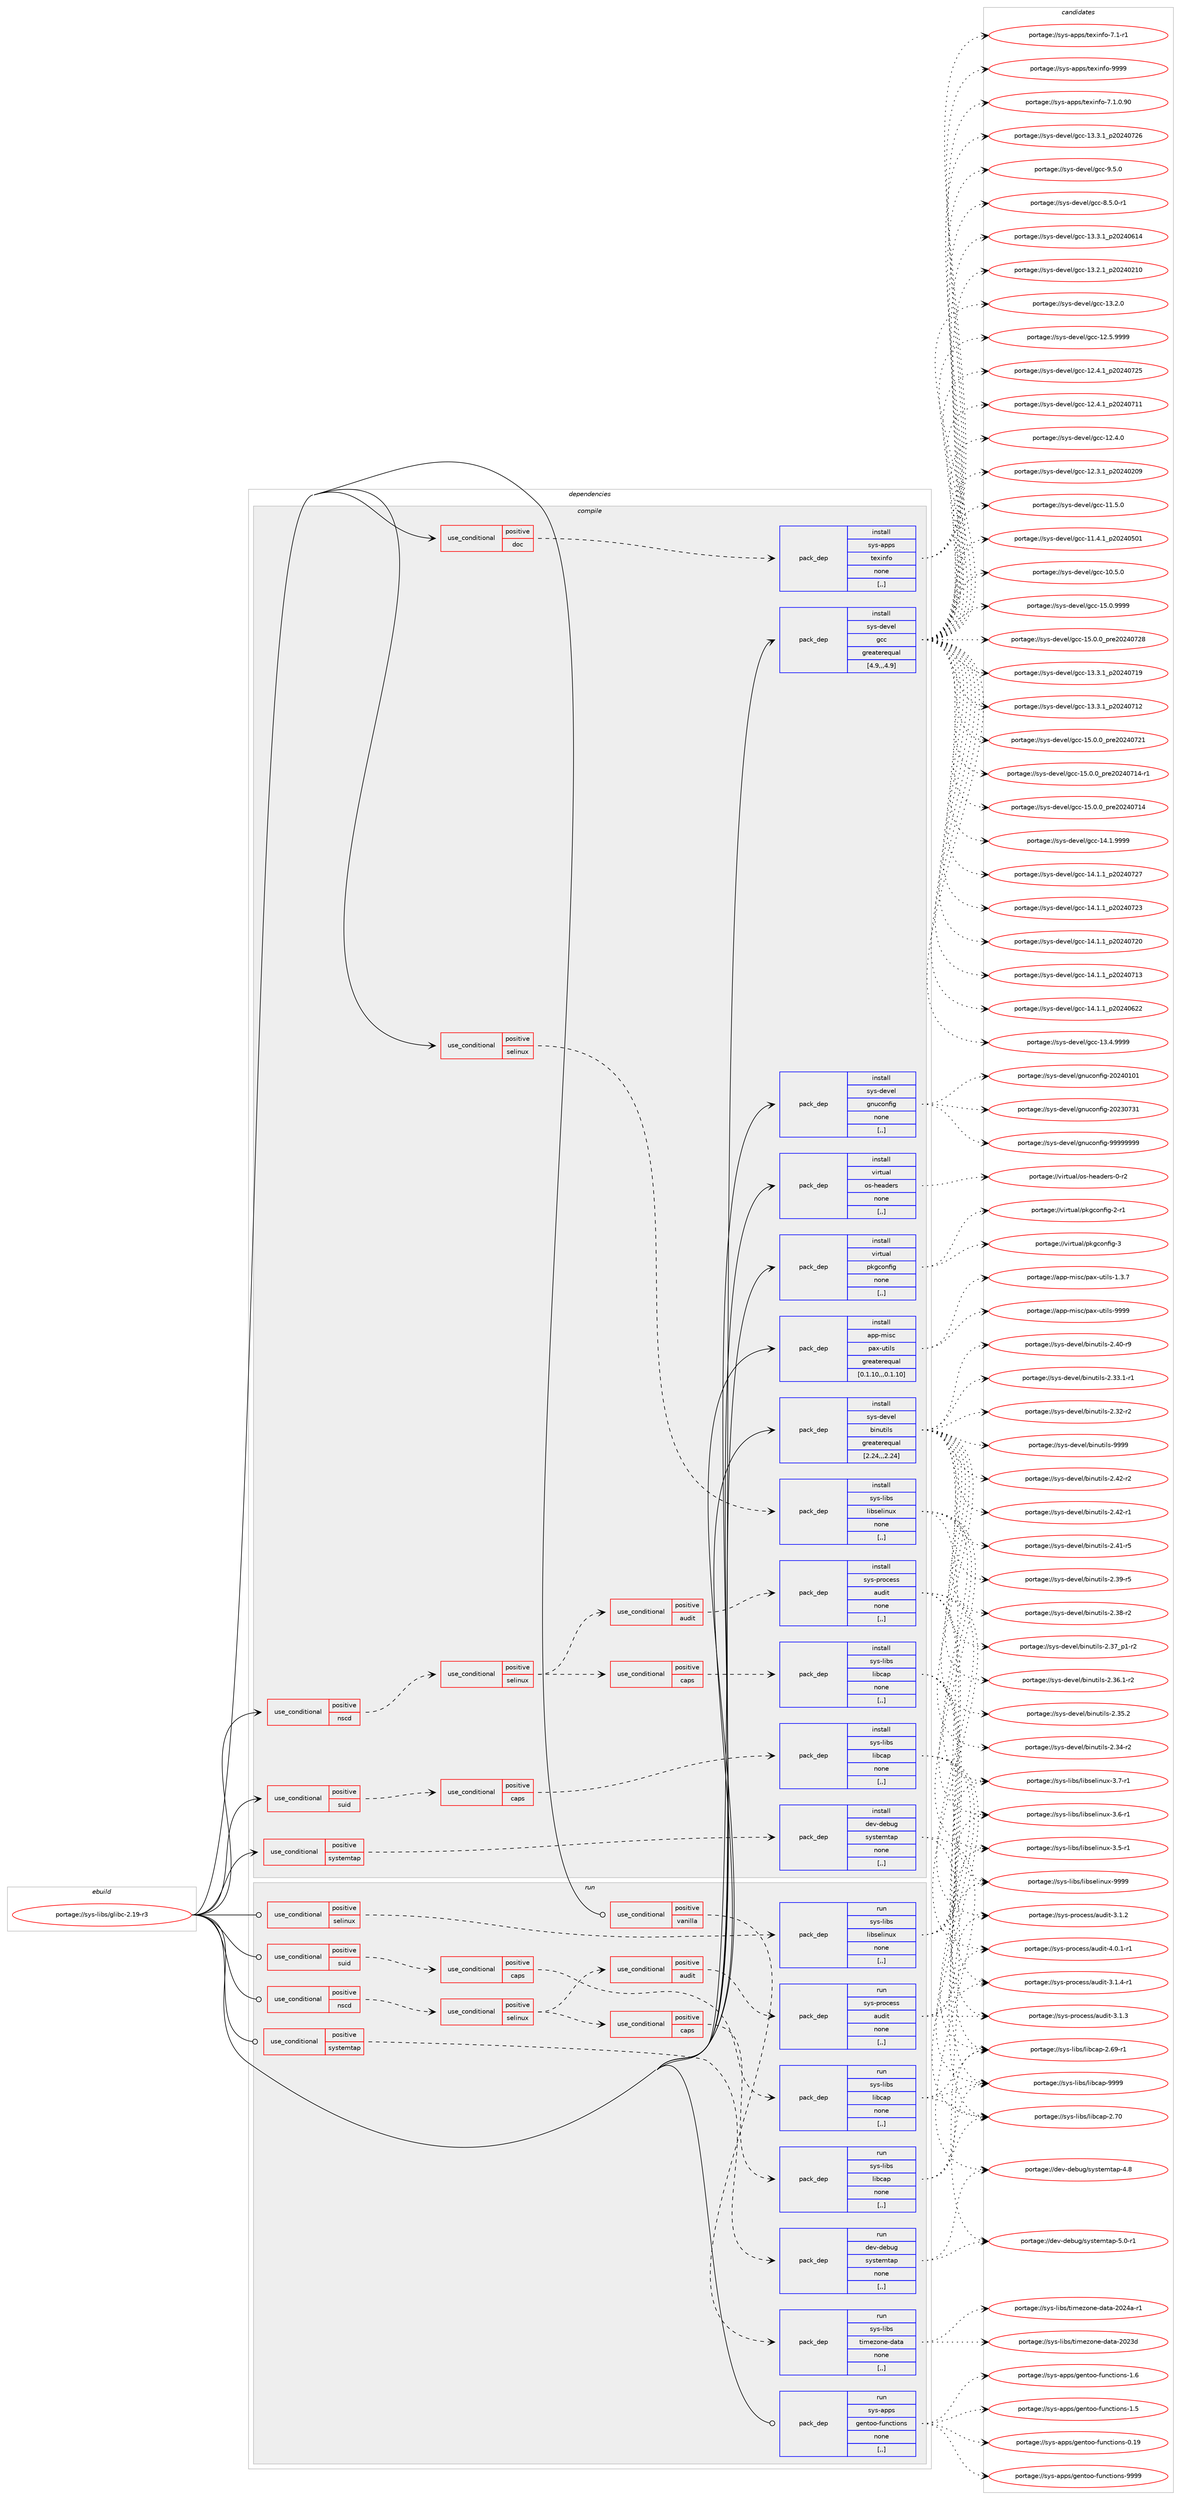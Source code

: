 digraph prolog {

# *************
# Graph options
# *************

newrank=true;
concentrate=true;
compound=true;
graph [rankdir=LR,fontname=Helvetica,fontsize=10,ranksep=1.5];#, ranksep=2.5, nodesep=0.2];
edge  [arrowhead=vee];
node  [fontname=Helvetica,fontsize=10];

# **********
# The ebuild
# **********

subgraph cluster_leftcol {
color=gray;
label=<<i>ebuild</i>>;
id [label="portage://sys-libs/glibc-2.19-r3", color=red, width=4, href="../sys-libs/glibc-2.19-r3.svg"];
}

# ****************
# The dependencies
# ****************

subgraph cluster_midcol {
color=gray;
label=<<i>dependencies</i>>;
subgraph cluster_compile {
fillcolor="#eeeeee";
style=filled;
label=<<i>compile</i>>;
subgraph cond117216 {
dependency440048 [label=<<TABLE BORDER="0" CELLBORDER="1" CELLSPACING="0" CELLPADDING="4"><TR><TD ROWSPAN="3" CELLPADDING="10">use_conditional</TD></TR><TR><TD>positive</TD></TR><TR><TD>doc</TD></TR></TABLE>>, shape=none, color=red];
subgraph pack319834 {
dependency440049 [label=<<TABLE BORDER="0" CELLBORDER="1" CELLSPACING="0" CELLPADDING="4" WIDTH="220"><TR><TD ROWSPAN="6" CELLPADDING="30">pack_dep</TD></TR><TR><TD WIDTH="110">install</TD></TR><TR><TD>sys-apps</TD></TR><TR><TD>texinfo</TD></TR><TR><TD>none</TD></TR><TR><TD>[,,]</TD></TR></TABLE>>, shape=none, color=blue];
}
dependency440048:e -> dependency440049:w [weight=20,style="dashed",arrowhead="vee"];
}
id:e -> dependency440048:w [weight=20,style="solid",arrowhead="vee"];
subgraph cond117217 {
dependency440050 [label=<<TABLE BORDER="0" CELLBORDER="1" CELLSPACING="0" CELLPADDING="4"><TR><TD ROWSPAN="3" CELLPADDING="10">use_conditional</TD></TR><TR><TD>positive</TD></TR><TR><TD>nscd</TD></TR></TABLE>>, shape=none, color=red];
subgraph cond117218 {
dependency440051 [label=<<TABLE BORDER="0" CELLBORDER="1" CELLSPACING="0" CELLPADDING="4"><TR><TD ROWSPAN="3" CELLPADDING="10">use_conditional</TD></TR><TR><TD>positive</TD></TR><TR><TD>selinux</TD></TR></TABLE>>, shape=none, color=red];
subgraph cond117219 {
dependency440052 [label=<<TABLE BORDER="0" CELLBORDER="1" CELLSPACING="0" CELLPADDING="4"><TR><TD ROWSPAN="3" CELLPADDING="10">use_conditional</TD></TR><TR><TD>positive</TD></TR><TR><TD>audit</TD></TR></TABLE>>, shape=none, color=red];
subgraph pack319835 {
dependency440053 [label=<<TABLE BORDER="0" CELLBORDER="1" CELLSPACING="0" CELLPADDING="4" WIDTH="220"><TR><TD ROWSPAN="6" CELLPADDING="30">pack_dep</TD></TR><TR><TD WIDTH="110">install</TD></TR><TR><TD>sys-process</TD></TR><TR><TD>audit</TD></TR><TR><TD>none</TD></TR><TR><TD>[,,]</TD></TR></TABLE>>, shape=none, color=blue];
}
dependency440052:e -> dependency440053:w [weight=20,style="dashed",arrowhead="vee"];
}
dependency440051:e -> dependency440052:w [weight=20,style="dashed",arrowhead="vee"];
subgraph cond117220 {
dependency440054 [label=<<TABLE BORDER="0" CELLBORDER="1" CELLSPACING="0" CELLPADDING="4"><TR><TD ROWSPAN="3" CELLPADDING="10">use_conditional</TD></TR><TR><TD>positive</TD></TR><TR><TD>caps</TD></TR></TABLE>>, shape=none, color=red];
subgraph pack319836 {
dependency440055 [label=<<TABLE BORDER="0" CELLBORDER="1" CELLSPACING="0" CELLPADDING="4" WIDTH="220"><TR><TD ROWSPAN="6" CELLPADDING="30">pack_dep</TD></TR><TR><TD WIDTH="110">install</TD></TR><TR><TD>sys-libs</TD></TR><TR><TD>libcap</TD></TR><TR><TD>none</TD></TR><TR><TD>[,,]</TD></TR></TABLE>>, shape=none, color=blue];
}
dependency440054:e -> dependency440055:w [weight=20,style="dashed",arrowhead="vee"];
}
dependency440051:e -> dependency440054:w [weight=20,style="dashed",arrowhead="vee"];
}
dependency440050:e -> dependency440051:w [weight=20,style="dashed",arrowhead="vee"];
}
id:e -> dependency440050:w [weight=20,style="solid",arrowhead="vee"];
subgraph cond117221 {
dependency440056 [label=<<TABLE BORDER="0" CELLBORDER="1" CELLSPACING="0" CELLPADDING="4"><TR><TD ROWSPAN="3" CELLPADDING="10">use_conditional</TD></TR><TR><TD>positive</TD></TR><TR><TD>selinux</TD></TR></TABLE>>, shape=none, color=red];
subgraph pack319837 {
dependency440057 [label=<<TABLE BORDER="0" CELLBORDER="1" CELLSPACING="0" CELLPADDING="4" WIDTH="220"><TR><TD ROWSPAN="6" CELLPADDING="30">pack_dep</TD></TR><TR><TD WIDTH="110">install</TD></TR><TR><TD>sys-libs</TD></TR><TR><TD>libselinux</TD></TR><TR><TD>none</TD></TR><TR><TD>[,,]</TD></TR></TABLE>>, shape=none, color=blue];
}
dependency440056:e -> dependency440057:w [weight=20,style="dashed",arrowhead="vee"];
}
id:e -> dependency440056:w [weight=20,style="solid",arrowhead="vee"];
subgraph cond117222 {
dependency440058 [label=<<TABLE BORDER="0" CELLBORDER="1" CELLSPACING="0" CELLPADDING="4"><TR><TD ROWSPAN="3" CELLPADDING="10">use_conditional</TD></TR><TR><TD>positive</TD></TR><TR><TD>suid</TD></TR></TABLE>>, shape=none, color=red];
subgraph cond117223 {
dependency440059 [label=<<TABLE BORDER="0" CELLBORDER="1" CELLSPACING="0" CELLPADDING="4"><TR><TD ROWSPAN="3" CELLPADDING="10">use_conditional</TD></TR><TR><TD>positive</TD></TR><TR><TD>caps</TD></TR></TABLE>>, shape=none, color=red];
subgraph pack319838 {
dependency440060 [label=<<TABLE BORDER="0" CELLBORDER="1" CELLSPACING="0" CELLPADDING="4" WIDTH="220"><TR><TD ROWSPAN="6" CELLPADDING="30">pack_dep</TD></TR><TR><TD WIDTH="110">install</TD></TR><TR><TD>sys-libs</TD></TR><TR><TD>libcap</TD></TR><TR><TD>none</TD></TR><TR><TD>[,,]</TD></TR></TABLE>>, shape=none, color=blue];
}
dependency440059:e -> dependency440060:w [weight=20,style="dashed",arrowhead="vee"];
}
dependency440058:e -> dependency440059:w [weight=20,style="dashed",arrowhead="vee"];
}
id:e -> dependency440058:w [weight=20,style="solid",arrowhead="vee"];
subgraph cond117224 {
dependency440061 [label=<<TABLE BORDER="0" CELLBORDER="1" CELLSPACING="0" CELLPADDING="4"><TR><TD ROWSPAN="3" CELLPADDING="10">use_conditional</TD></TR><TR><TD>positive</TD></TR><TR><TD>systemtap</TD></TR></TABLE>>, shape=none, color=red];
subgraph pack319839 {
dependency440062 [label=<<TABLE BORDER="0" CELLBORDER="1" CELLSPACING="0" CELLPADDING="4" WIDTH="220"><TR><TD ROWSPAN="6" CELLPADDING="30">pack_dep</TD></TR><TR><TD WIDTH="110">install</TD></TR><TR><TD>dev-debug</TD></TR><TR><TD>systemtap</TD></TR><TR><TD>none</TD></TR><TR><TD>[,,]</TD></TR></TABLE>>, shape=none, color=blue];
}
dependency440061:e -> dependency440062:w [weight=20,style="dashed",arrowhead="vee"];
}
id:e -> dependency440061:w [weight=20,style="solid",arrowhead="vee"];
subgraph pack319840 {
dependency440063 [label=<<TABLE BORDER="0" CELLBORDER="1" CELLSPACING="0" CELLPADDING="4" WIDTH="220"><TR><TD ROWSPAN="6" CELLPADDING="30">pack_dep</TD></TR><TR><TD WIDTH="110">install</TD></TR><TR><TD>app-misc</TD></TR><TR><TD>pax-utils</TD></TR><TR><TD>greaterequal</TD></TR><TR><TD>[0.1.10,,,0.1.10]</TD></TR></TABLE>>, shape=none, color=blue];
}
id:e -> dependency440063:w [weight=20,style="solid",arrowhead="vee"];
subgraph pack319841 {
dependency440064 [label=<<TABLE BORDER="0" CELLBORDER="1" CELLSPACING="0" CELLPADDING="4" WIDTH="220"><TR><TD ROWSPAN="6" CELLPADDING="30">pack_dep</TD></TR><TR><TD WIDTH="110">install</TD></TR><TR><TD>sys-devel</TD></TR><TR><TD>binutils</TD></TR><TR><TD>greaterequal</TD></TR><TR><TD>[2.24,,,2.24]</TD></TR></TABLE>>, shape=none, color=blue];
}
id:e -> dependency440064:w [weight=20,style="solid",arrowhead="vee"];
subgraph pack319842 {
dependency440065 [label=<<TABLE BORDER="0" CELLBORDER="1" CELLSPACING="0" CELLPADDING="4" WIDTH="220"><TR><TD ROWSPAN="6" CELLPADDING="30">pack_dep</TD></TR><TR><TD WIDTH="110">install</TD></TR><TR><TD>sys-devel</TD></TR><TR><TD>gcc</TD></TR><TR><TD>greaterequal</TD></TR><TR><TD>[4.9,,,4.9]</TD></TR></TABLE>>, shape=none, color=blue];
}
id:e -> dependency440065:w [weight=20,style="solid",arrowhead="vee"];
subgraph pack319843 {
dependency440066 [label=<<TABLE BORDER="0" CELLBORDER="1" CELLSPACING="0" CELLPADDING="4" WIDTH="220"><TR><TD ROWSPAN="6" CELLPADDING="30">pack_dep</TD></TR><TR><TD WIDTH="110">install</TD></TR><TR><TD>sys-devel</TD></TR><TR><TD>gnuconfig</TD></TR><TR><TD>none</TD></TR><TR><TD>[,,]</TD></TR></TABLE>>, shape=none, color=blue];
}
id:e -> dependency440066:w [weight=20,style="solid",arrowhead="vee"];
subgraph pack319844 {
dependency440067 [label=<<TABLE BORDER="0" CELLBORDER="1" CELLSPACING="0" CELLPADDING="4" WIDTH="220"><TR><TD ROWSPAN="6" CELLPADDING="30">pack_dep</TD></TR><TR><TD WIDTH="110">install</TD></TR><TR><TD>virtual</TD></TR><TR><TD>os-headers</TD></TR><TR><TD>none</TD></TR><TR><TD>[,,]</TD></TR></TABLE>>, shape=none, color=blue];
}
id:e -> dependency440067:w [weight=20,style="solid",arrowhead="vee"];
subgraph pack319845 {
dependency440068 [label=<<TABLE BORDER="0" CELLBORDER="1" CELLSPACING="0" CELLPADDING="4" WIDTH="220"><TR><TD ROWSPAN="6" CELLPADDING="30">pack_dep</TD></TR><TR><TD WIDTH="110">install</TD></TR><TR><TD>virtual</TD></TR><TR><TD>pkgconfig</TD></TR><TR><TD>none</TD></TR><TR><TD>[,,]</TD></TR></TABLE>>, shape=none, color=blue];
}
id:e -> dependency440068:w [weight=20,style="solid",arrowhead="vee"];
}
subgraph cluster_compileandrun {
fillcolor="#eeeeee";
style=filled;
label=<<i>compile and run</i>>;
}
subgraph cluster_run {
fillcolor="#eeeeee";
style=filled;
label=<<i>run</i>>;
subgraph cond117225 {
dependency440069 [label=<<TABLE BORDER="0" CELLBORDER="1" CELLSPACING="0" CELLPADDING="4"><TR><TD ROWSPAN="3" CELLPADDING="10">use_conditional</TD></TR><TR><TD>positive</TD></TR><TR><TD>nscd</TD></TR></TABLE>>, shape=none, color=red];
subgraph cond117226 {
dependency440070 [label=<<TABLE BORDER="0" CELLBORDER="1" CELLSPACING="0" CELLPADDING="4"><TR><TD ROWSPAN="3" CELLPADDING="10">use_conditional</TD></TR><TR><TD>positive</TD></TR><TR><TD>selinux</TD></TR></TABLE>>, shape=none, color=red];
subgraph cond117227 {
dependency440071 [label=<<TABLE BORDER="0" CELLBORDER="1" CELLSPACING="0" CELLPADDING="4"><TR><TD ROWSPAN="3" CELLPADDING="10">use_conditional</TD></TR><TR><TD>positive</TD></TR><TR><TD>audit</TD></TR></TABLE>>, shape=none, color=red];
subgraph pack319846 {
dependency440072 [label=<<TABLE BORDER="0" CELLBORDER="1" CELLSPACING="0" CELLPADDING="4" WIDTH="220"><TR><TD ROWSPAN="6" CELLPADDING="30">pack_dep</TD></TR><TR><TD WIDTH="110">run</TD></TR><TR><TD>sys-process</TD></TR><TR><TD>audit</TD></TR><TR><TD>none</TD></TR><TR><TD>[,,]</TD></TR></TABLE>>, shape=none, color=blue];
}
dependency440071:e -> dependency440072:w [weight=20,style="dashed",arrowhead="vee"];
}
dependency440070:e -> dependency440071:w [weight=20,style="dashed",arrowhead="vee"];
subgraph cond117228 {
dependency440073 [label=<<TABLE BORDER="0" CELLBORDER="1" CELLSPACING="0" CELLPADDING="4"><TR><TD ROWSPAN="3" CELLPADDING="10">use_conditional</TD></TR><TR><TD>positive</TD></TR><TR><TD>caps</TD></TR></TABLE>>, shape=none, color=red];
subgraph pack319847 {
dependency440074 [label=<<TABLE BORDER="0" CELLBORDER="1" CELLSPACING="0" CELLPADDING="4" WIDTH="220"><TR><TD ROWSPAN="6" CELLPADDING="30">pack_dep</TD></TR><TR><TD WIDTH="110">run</TD></TR><TR><TD>sys-libs</TD></TR><TR><TD>libcap</TD></TR><TR><TD>none</TD></TR><TR><TD>[,,]</TD></TR></TABLE>>, shape=none, color=blue];
}
dependency440073:e -> dependency440074:w [weight=20,style="dashed",arrowhead="vee"];
}
dependency440070:e -> dependency440073:w [weight=20,style="dashed",arrowhead="vee"];
}
dependency440069:e -> dependency440070:w [weight=20,style="dashed",arrowhead="vee"];
}
id:e -> dependency440069:w [weight=20,style="solid",arrowhead="odot"];
subgraph cond117229 {
dependency440075 [label=<<TABLE BORDER="0" CELLBORDER="1" CELLSPACING="0" CELLPADDING="4"><TR><TD ROWSPAN="3" CELLPADDING="10">use_conditional</TD></TR><TR><TD>positive</TD></TR><TR><TD>selinux</TD></TR></TABLE>>, shape=none, color=red];
subgraph pack319848 {
dependency440076 [label=<<TABLE BORDER="0" CELLBORDER="1" CELLSPACING="0" CELLPADDING="4" WIDTH="220"><TR><TD ROWSPAN="6" CELLPADDING="30">pack_dep</TD></TR><TR><TD WIDTH="110">run</TD></TR><TR><TD>sys-libs</TD></TR><TR><TD>libselinux</TD></TR><TR><TD>none</TD></TR><TR><TD>[,,]</TD></TR></TABLE>>, shape=none, color=blue];
}
dependency440075:e -> dependency440076:w [weight=20,style="dashed",arrowhead="vee"];
}
id:e -> dependency440075:w [weight=20,style="solid",arrowhead="odot"];
subgraph cond117230 {
dependency440077 [label=<<TABLE BORDER="0" CELLBORDER="1" CELLSPACING="0" CELLPADDING="4"><TR><TD ROWSPAN="3" CELLPADDING="10">use_conditional</TD></TR><TR><TD>positive</TD></TR><TR><TD>suid</TD></TR></TABLE>>, shape=none, color=red];
subgraph cond117231 {
dependency440078 [label=<<TABLE BORDER="0" CELLBORDER="1" CELLSPACING="0" CELLPADDING="4"><TR><TD ROWSPAN="3" CELLPADDING="10">use_conditional</TD></TR><TR><TD>positive</TD></TR><TR><TD>caps</TD></TR></TABLE>>, shape=none, color=red];
subgraph pack319849 {
dependency440079 [label=<<TABLE BORDER="0" CELLBORDER="1" CELLSPACING="0" CELLPADDING="4" WIDTH="220"><TR><TD ROWSPAN="6" CELLPADDING="30">pack_dep</TD></TR><TR><TD WIDTH="110">run</TD></TR><TR><TD>sys-libs</TD></TR><TR><TD>libcap</TD></TR><TR><TD>none</TD></TR><TR><TD>[,,]</TD></TR></TABLE>>, shape=none, color=blue];
}
dependency440078:e -> dependency440079:w [weight=20,style="dashed",arrowhead="vee"];
}
dependency440077:e -> dependency440078:w [weight=20,style="dashed",arrowhead="vee"];
}
id:e -> dependency440077:w [weight=20,style="solid",arrowhead="odot"];
subgraph cond117232 {
dependency440080 [label=<<TABLE BORDER="0" CELLBORDER="1" CELLSPACING="0" CELLPADDING="4"><TR><TD ROWSPAN="3" CELLPADDING="10">use_conditional</TD></TR><TR><TD>positive</TD></TR><TR><TD>systemtap</TD></TR></TABLE>>, shape=none, color=red];
subgraph pack319850 {
dependency440081 [label=<<TABLE BORDER="0" CELLBORDER="1" CELLSPACING="0" CELLPADDING="4" WIDTH="220"><TR><TD ROWSPAN="6" CELLPADDING="30">pack_dep</TD></TR><TR><TD WIDTH="110">run</TD></TR><TR><TD>dev-debug</TD></TR><TR><TD>systemtap</TD></TR><TR><TD>none</TD></TR><TR><TD>[,,]</TD></TR></TABLE>>, shape=none, color=blue];
}
dependency440080:e -> dependency440081:w [weight=20,style="dashed",arrowhead="vee"];
}
id:e -> dependency440080:w [weight=20,style="solid",arrowhead="odot"];
subgraph cond117233 {
dependency440082 [label=<<TABLE BORDER="0" CELLBORDER="1" CELLSPACING="0" CELLPADDING="4"><TR><TD ROWSPAN="3" CELLPADDING="10">use_conditional</TD></TR><TR><TD>positive</TD></TR><TR><TD>vanilla</TD></TR></TABLE>>, shape=none, color=red];
subgraph pack319851 {
dependency440083 [label=<<TABLE BORDER="0" CELLBORDER="1" CELLSPACING="0" CELLPADDING="4" WIDTH="220"><TR><TD ROWSPAN="6" CELLPADDING="30">pack_dep</TD></TR><TR><TD WIDTH="110">run</TD></TR><TR><TD>sys-libs</TD></TR><TR><TD>timezone-data</TD></TR><TR><TD>none</TD></TR><TR><TD>[,,]</TD></TR></TABLE>>, shape=none, color=blue];
}
dependency440082:e -> dependency440083:w [weight=20,style="dashed",arrowhead="vee"];
}
id:e -> dependency440082:w [weight=20,style="solid",arrowhead="odot"];
subgraph pack319852 {
dependency440084 [label=<<TABLE BORDER="0" CELLBORDER="1" CELLSPACING="0" CELLPADDING="4" WIDTH="220"><TR><TD ROWSPAN="6" CELLPADDING="30">pack_dep</TD></TR><TR><TD WIDTH="110">run</TD></TR><TR><TD>sys-apps</TD></TR><TR><TD>gentoo-functions</TD></TR><TR><TD>none</TD></TR><TR><TD>[,,]</TD></TR></TABLE>>, shape=none, color=blue];
}
id:e -> dependency440084:w [weight=20,style="solid",arrowhead="odot"];
}
}

# **************
# The candidates
# **************

subgraph cluster_choices {
rank=same;
color=gray;
label=<<i>candidates</i>>;

subgraph choice319834 {
color=black;
nodesep=1;
choice1151211154597112112115471161011201051101021114557575757 [label="portage://sys-apps/texinfo-9999", color=red, width=4,href="../sys-apps/texinfo-9999.svg"];
choice115121115459711211211547116101120105110102111455546494648465748 [label="portage://sys-apps/texinfo-7.1.0.90", color=red, width=4,href="../sys-apps/texinfo-7.1.0.90.svg"];
choice115121115459711211211547116101120105110102111455546494511449 [label="portage://sys-apps/texinfo-7.1-r1", color=red, width=4,href="../sys-apps/texinfo-7.1-r1.svg"];
dependency440049:e -> choice1151211154597112112115471161011201051101021114557575757:w [style=dotted,weight="100"];
dependency440049:e -> choice115121115459711211211547116101120105110102111455546494648465748:w [style=dotted,weight="100"];
dependency440049:e -> choice115121115459711211211547116101120105110102111455546494511449:w [style=dotted,weight="100"];
}
subgraph choice319835 {
color=black;
nodesep=1;
choice115121115451121141119910111511547971171001051164552464846494511449 [label="portage://sys-process/audit-4.0.1-r1", color=red, width=4,href="../sys-process/audit-4.0.1-r1.svg"];
choice115121115451121141119910111511547971171001051164551464946524511449 [label="portage://sys-process/audit-3.1.4-r1", color=red, width=4,href="../sys-process/audit-3.1.4-r1.svg"];
choice11512111545112114111991011151154797117100105116455146494651 [label="portage://sys-process/audit-3.1.3", color=red, width=4,href="../sys-process/audit-3.1.3.svg"];
choice11512111545112114111991011151154797117100105116455146494650 [label="portage://sys-process/audit-3.1.2", color=red, width=4,href="../sys-process/audit-3.1.2.svg"];
dependency440053:e -> choice115121115451121141119910111511547971171001051164552464846494511449:w [style=dotted,weight="100"];
dependency440053:e -> choice115121115451121141119910111511547971171001051164551464946524511449:w [style=dotted,weight="100"];
dependency440053:e -> choice11512111545112114111991011151154797117100105116455146494651:w [style=dotted,weight="100"];
dependency440053:e -> choice11512111545112114111991011151154797117100105116455146494650:w [style=dotted,weight="100"];
}
subgraph choice319836 {
color=black;
nodesep=1;
choice1151211154510810598115471081059899971124557575757 [label="portage://sys-libs/libcap-9999", color=red, width=4,href="../sys-libs/libcap-9999.svg"];
choice1151211154510810598115471081059899971124550465548 [label="portage://sys-libs/libcap-2.70", color=red, width=4,href="../sys-libs/libcap-2.70.svg"];
choice11512111545108105981154710810598999711245504654574511449 [label="portage://sys-libs/libcap-2.69-r1", color=red, width=4,href="../sys-libs/libcap-2.69-r1.svg"];
dependency440055:e -> choice1151211154510810598115471081059899971124557575757:w [style=dotted,weight="100"];
dependency440055:e -> choice1151211154510810598115471081059899971124550465548:w [style=dotted,weight="100"];
dependency440055:e -> choice11512111545108105981154710810598999711245504654574511449:w [style=dotted,weight="100"];
}
subgraph choice319837 {
color=black;
nodesep=1;
choice115121115451081059811547108105981151011081051101171204557575757 [label="portage://sys-libs/libselinux-9999", color=red, width=4,href="../sys-libs/libselinux-9999.svg"];
choice11512111545108105981154710810598115101108105110117120455146554511449 [label="portage://sys-libs/libselinux-3.7-r1", color=red, width=4,href="../sys-libs/libselinux-3.7-r1.svg"];
choice11512111545108105981154710810598115101108105110117120455146544511449 [label="portage://sys-libs/libselinux-3.6-r1", color=red, width=4,href="../sys-libs/libselinux-3.6-r1.svg"];
choice11512111545108105981154710810598115101108105110117120455146534511449 [label="portage://sys-libs/libselinux-3.5-r1", color=red, width=4,href="../sys-libs/libselinux-3.5-r1.svg"];
dependency440057:e -> choice115121115451081059811547108105981151011081051101171204557575757:w [style=dotted,weight="100"];
dependency440057:e -> choice11512111545108105981154710810598115101108105110117120455146554511449:w [style=dotted,weight="100"];
dependency440057:e -> choice11512111545108105981154710810598115101108105110117120455146544511449:w [style=dotted,weight="100"];
dependency440057:e -> choice11512111545108105981154710810598115101108105110117120455146534511449:w [style=dotted,weight="100"];
}
subgraph choice319838 {
color=black;
nodesep=1;
choice1151211154510810598115471081059899971124557575757 [label="portage://sys-libs/libcap-9999", color=red, width=4,href="../sys-libs/libcap-9999.svg"];
choice1151211154510810598115471081059899971124550465548 [label="portage://sys-libs/libcap-2.70", color=red, width=4,href="../sys-libs/libcap-2.70.svg"];
choice11512111545108105981154710810598999711245504654574511449 [label="portage://sys-libs/libcap-2.69-r1", color=red, width=4,href="../sys-libs/libcap-2.69-r1.svg"];
dependency440060:e -> choice1151211154510810598115471081059899971124557575757:w [style=dotted,weight="100"];
dependency440060:e -> choice1151211154510810598115471081059899971124550465548:w [style=dotted,weight="100"];
dependency440060:e -> choice11512111545108105981154710810598999711245504654574511449:w [style=dotted,weight="100"];
}
subgraph choice319839 {
color=black;
nodesep=1;
choice10010111845100101981171034711512111511610110911697112455346484511449 [label="portage://dev-debug/systemtap-5.0-r1", color=red, width=4,href="../dev-debug/systemtap-5.0-r1.svg"];
choice1001011184510010198117103471151211151161011091169711245524656 [label="portage://dev-debug/systemtap-4.8", color=red, width=4,href="../dev-debug/systemtap-4.8.svg"];
dependency440062:e -> choice10010111845100101981171034711512111511610110911697112455346484511449:w [style=dotted,weight="100"];
dependency440062:e -> choice1001011184510010198117103471151211151161011091169711245524656:w [style=dotted,weight="100"];
}
subgraph choice319840 {
color=black;
nodesep=1;
choice9711211245109105115994711297120451171161051081154557575757 [label="portage://app-misc/pax-utils-9999", color=red, width=4,href="../app-misc/pax-utils-9999.svg"];
choice971121124510910511599471129712045117116105108115454946514655 [label="portage://app-misc/pax-utils-1.3.7", color=red, width=4,href="../app-misc/pax-utils-1.3.7.svg"];
dependency440063:e -> choice9711211245109105115994711297120451171161051081154557575757:w [style=dotted,weight="100"];
dependency440063:e -> choice971121124510910511599471129712045117116105108115454946514655:w [style=dotted,weight="100"];
}
subgraph choice319841 {
color=black;
nodesep=1;
choice1151211154510010111810110847981051101171161051081154557575757 [label="portage://sys-devel/binutils-9999", color=red, width=4,href="../sys-devel/binutils-9999.svg"];
choice11512111545100101118101108479810511011711610510811545504652504511450 [label="portage://sys-devel/binutils-2.42-r2", color=red, width=4,href="../sys-devel/binutils-2.42-r2.svg"];
choice11512111545100101118101108479810511011711610510811545504652504511449 [label="portage://sys-devel/binutils-2.42-r1", color=red, width=4,href="../sys-devel/binutils-2.42-r1.svg"];
choice11512111545100101118101108479810511011711610510811545504652494511453 [label="portage://sys-devel/binutils-2.41-r5", color=red, width=4,href="../sys-devel/binutils-2.41-r5.svg"];
choice11512111545100101118101108479810511011711610510811545504652484511457 [label="portage://sys-devel/binutils-2.40-r9", color=red, width=4,href="../sys-devel/binutils-2.40-r9.svg"];
choice11512111545100101118101108479810511011711610510811545504651574511453 [label="portage://sys-devel/binutils-2.39-r5", color=red, width=4,href="../sys-devel/binutils-2.39-r5.svg"];
choice11512111545100101118101108479810511011711610510811545504651564511450 [label="portage://sys-devel/binutils-2.38-r2", color=red, width=4,href="../sys-devel/binutils-2.38-r2.svg"];
choice115121115451001011181011084798105110117116105108115455046515595112494511450 [label="portage://sys-devel/binutils-2.37_p1-r2", color=red, width=4,href="../sys-devel/binutils-2.37_p1-r2.svg"];
choice115121115451001011181011084798105110117116105108115455046515446494511450 [label="portage://sys-devel/binutils-2.36.1-r2", color=red, width=4,href="../sys-devel/binutils-2.36.1-r2.svg"];
choice11512111545100101118101108479810511011711610510811545504651534650 [label="portage://sys-devel/binutils-2.35.2", color=red, width=4,href="../sys-devel/binutils-2.35.2.svg"];
choice11512111545100101118101108479810511011711610510811545504651524511450 [label="portage://sys-devel/binutils-2.34-r2", color=red, width=4,href="../sys-devel/binutils-2.34-r2.svg"];
choice115121115451001011181011084798105110117116105108115455046515146494511449 [label="portage://sys-devel/binutils-2.33.1-r1", color=red, width=4,href="../sys-devel/binutils-2.33.1-r1.svg"];
choice11512111545100101118101108479810511011711610510811545504651504511450 [label="portage://sys-devel/binutils-2.32-r2", color=red, width=4,href="../sys-devel/binutils-2.32-r2.svg"];
dependency440064:e -> choice1151211154510010111810110847981051101171161051081154557575757:w [style=dotted,weight="100"];
dependency440064:e -> choice11512111545100101118101108479810511011711610510811545504652504511450:w [style=dotted,weight="100"];
dependency440064:e -> choice11512111545100101118101108479810511011711610510811545504652504511449:w [style=dotted,weight="100"];
dependency440064:e -> choice11512111545100101118101108479810511011711610510811545504652494511453:w [style=dotted,weight="100"];
dependency440064:e -> choice11512111545100101118101108479810511011711610510811545504652484511457:w [style=dotted,weight="100"];
dependency440064:e -> choice11512111545100101118101108479810511011711610510811545504651574511453:w [style=dotted,weight="100"];
dependency440064:e -> choice11512111545100101118101108479810511011711610510811545504651564511450:w [style=dotted,weight="100"];
dependency440064:e -> choice115121115451001011181011084798105110117116105108115455046515595112494511450:w [style=dotted,weight="100"];
dependency440064:e -> choice115121115451001011181011084798105110117116105108115455046515446494511450:w [style=dotted,weight="100"];
dependency440064:e -> choice11512111545100101118101108479810511011711610510811545504651534650:w [style=dotted,weight="100"];
dependency440064:e -> choice11512111545100101118101108479810511011711610510811545504651524511450:w [style=dotted,weight="100"];
dependency440064:e -> choice115121115451001011181011084798105110117116105108115455046515146494511449:w [style=dotted,weight="100"];
dependency440064:e -> choice11512111545100101118101108479810511011711610510811545504651504511450:w [style=dotted,weight="100"];
}
subgraph choice319842 {
color=black;
nodesep=1;
choice1151211154510010111810110847103999945495346484657575757 [label="portage://sys-devel/gcc-15.0.9999", color=red, width=4,href="../sys-devel/gcc-15.0.9999.svg"];
choice1151211154510010111810110847103999945495346484648951121141015048505248555056 [label="portage://sys-devel/gcc-15.0.0_pre20240728", color=red, width=4,href="../sys-devel/gcc-15.0.0_pre20240728.svg"];
choice1151211154510010111810110847103999945495346484648951121141015048505248555049 [label="portage://sys-devel/gcc-15.0.0_pre20240721", color=red, width=4,href="../sys-devel/gcc-15.0.0_pre20240721.svg"];
choice11512111545100101118101108471039999454953464846489511211410150485052485549524511449 [label="portage://sys-devel/gcc-15.0.0_pre20240714-r1", color=red, width=4,href="../sys-devel/gcc-15.0.0_pre20240714-r1.svg"];
choice1151211154510010111810110847103999945495346484648951121141015048505248554952 [label="portage://sys-devel/gcc-15.0.0_pre20240714", color=red, width=4,href="../sys-devel/gcc-15.0.0_pre20240714.svg"];
choice1151211154510010111810110847103999945495246494657575757 [label="portage://sys-devel/gcc-14.1.9999", color=red, width=4,href="../sys-devel/gcc-14.1.9999.svg"];
choice1151211154510010111810110847103999945495246494649951125048505248555055 [label="portage://sys-devel/gcc-14.1.1_p20240727", color=red, width=4,href="../sys-devel/gcc-14.1.1_p20240727.svg"];
choice1151211154510010111810110847103999945495246494649951125048505248555051 [label="portage://sys-devel/gcc-14.1.1_p20240723", color=red, width=4,href="../sys-devel/gcc-14.1.1_p20240723.svg"];
choice1151211154510010111810110847103999945495246494649951125048505248555048 [label="portage://sys-devel/gcc-14.1.1_p20240720", color=red, width=4,href="../sys-devel/gcc-14.1.1_p20240720.svg"];
choice1151211154510010111810110847103999945495246494649951125048505248554951 [label="portage://sys-devel/gcc-14.1.1_p20240713", color=red, width=4,href="../sys-devel/gcc-14.1.1_p20240713.svg"];
choice1151211154510010111810110847103999945495246494649951125048505248545050 [label="portage://sys-devel/gcc-14.1.1_p20240622", color=red, width=4,href="../sys-devel/gcc-14.1.1_p20240622.svg"];
choice1151211154510010111810110847103999945495146524657575757 [label="portage://sys-devel/gcc-13.4.9999", color=red, width=4,href="../sys-devel/gcc-13.4.9999.svg"];
choice1151211154510010111810110847103999945495146514649951125048505248555054 [label="portage://sys-devel/gcc-13.3.1_p20240726", color=red, width=4,href="../sys-devel/gcc-13.3.1_p20240726.svg"];
choice1151211154510010111810110847103999945495146514649951125048505248554957 [label="portage://sys-devel/gcc-13.3.1_p20240719", color=red, width=4,href="../sys-devel/gcc-13.3.1_p20240719.svg"];
choice1151211154510010111810110847103999945495146514649951125048505248554950 [label="portage://sys-devel/gcc-13.3.1_p20240712", color=red, width=4,href="../sys-devel/gcc-13.3.1_p20240712.svg"];
choice1151211154510010111810110847103999945495146514649951125048505248544952 [label="portage://sys-devel/gcc-13.3.1_p20240614", color=red, width=4,href="../sys-devel/gcc-13.3.1_p20240614.svg"];
choice1151211154510010111810110847103999945495146504649951125048505248504948 [label="portage://sys-devel/gcc-13.2.1_p20240210", color=red, width=4,href="../sys-devel/gcc-13.2.1_p20240210.svg"];
choice1151211154510010111810110847103999945495146504648 [label="portage://sys-devel/gcc-13.2.0", color=red, width=4,href="../sys-devel/gcc-13.2.0.svg"];
choice1151211154510010111810110847103999945495046534657575757 [label="portage://sys-devel/gcc-12.5.9999", color=red, width=4,href="../sys-devel/gcc-12.5.9999.svg"];
choice1151211154510010111810110847103999945495046524649951125048505248555053 [label="portage://sys-devel/gcc-12.4.1_p20240725", color=red, width=4,href="../sys-devel/gcc-12.4.1_p20240725.svg"];
choice1151211154510010111810110847103999945495046524649951125048505248554949 [label="portage://sys-devel/gcc-12.4.1_p20240711", color=red, width=4,href="../sys-devel/gcc-12.4.1_p20240711.svg"];
choice1151211154510010111810110847103999945495046524648 [label="portage://sys-devel/gcc-12.4.0", color=red, width=4,href="../sys-devel/gcc-12.4.0.svg"];
choice1151211154510010111810110847103999945495046514649951125048505248504857 [label="portage://sys-devel/gcc-12.3.1_p20240209", color=red, width=4,href="../sys-devel/gcc-12.3.1_p20240209.svg"];
choice1151211154510010111810110847103999945494946534648 [label="portage://sys-devel/gcc-11.5.0", color=red, width=4,href="../sys-devel/gcc-11.5.0.svg"];
choice1151211154510010111810110847103999945494946524649951125048505248534849 [label="portage://sys-devel/gcc-11.4.1_p20240501", color=red, width=4,href="../sys-devel/gcc-11.4.1_p20240501.svg"];
choice1151211154510010111810110847103999945494846534648 [label="portage://sys-devel/gcc-10.5.0", color=red, width=4,href="../sys-devel/gcc-10.5.0.svg"];
choice11512111545100101118101108471039999455746534648 [label="portage://sys-devel/gcc-9.5.0", color=red, width=4,href="../sys-devel/gcc-9.5.0.svg"];
choice115121115451001011181011084710399994556465346484511449 [label="portage://sys-devel/gcc-8.5.0-r1", color=red, width=4,href="../sys-devel/gcc-8.5.0-r1.svg"];
dependency440065:e -> choice1151211154510010111810110847103999945495346484657575757:w [style=dotted,weight="100"];
dependency440065:e -> choice1151211154510010111810110847103999945495346484648951121141015048505248555056:w [style=dotted,weight="100"];
dependency440065:e -> choice1151211154510010111810110847103999945495346484648951121141015048505248555049:w [style=dotted,weight="100"];
dependency440065:e -> choice11512111545100101118101108471039999454953464846489511211410150485052485549524511449:w [style=dotted,weight="100"];
dependency440065:e -> choice1151211154510010111810110847103999945495346484648951121141015048505248554952:w [style=dotted,weight="100"];
dependency440065:e -> choice1151211154510010111810110847103999945495246494657575757:w [style=dotted,weight="100"];
dependency440065:e -> choice1151211154510010111810110847103999945495246494649951125048505248555055:w [style=dotted,weight="100"];
dependency440065:e -> choice1151211154510010111810110847103999945495246494649951125048505248555051:w [style=dotted,weight="100"];
dependency440065:e -> choice1151211154510010111810110847103999945495246494649951125048505248555048:w [style=dotted,weight="100"];
dependency440065:e -> choice1151211154510010111810110847103999945495246494649951125048505248554951:w [style=dotted,weight="100"];
dependency440065:e -> choice1151211154510010111810110847103999945495246494649951125048505248545050:w [style=dotted,weight="100"];
dependency440065:e -> choice1151211154510010111810110847103999945495146524657575757:w [style=dotted,weight="100"];
dependency440065:e -> choice1151211154510010111810110847103999945495146514649951125048505248555054:w [style=dotted,weight="100"];
dependency440065:e -> choice1151211154510010111810110847103999945495146514649951125048505248554957:w [style=dotted,weight="100"];
dependency440065:e -> choice1151211154510010111810110847103999945495146514649951125048505248554950:w [style=dotted,weight="100"];
dependency440065:e -> choice1151211154510010111810110847103999945495146514649951125048505248544952:w [style=dotted,weight="100"];
dependency440065:e -> choice1151211154510010111810110847103999945495146504649951125048505248504948:w [style=dotted,weight="100"];
dependency440065:e -> choice1151211154510010111810110847103999945495146504648:w [style=dotted,weight="100"];
dependency440065:e -> choice1151211154510010111810110847103999945495046534657575757:w [style=dotted,weight="100"];
dependency440065:e -> choice1151211154510010111810110847103999945495046524649951125048505248555053:w [style=dotted,weight="100"];
dependency440065:e -> choice1151211154510010111810110847103999945495046524649951125048505248554949:w [style=dotted,weight="100"];
dependency440065:e -> choice1151211154510010111810110847103999945495046524648:w [style=dotted,weight="100"];
dependency440065:e -> choice1151211154510010111810110847103999945495046514649951125048505248504857:w [style=dotted,weight="100"];
dependency440065:e -> choice1151211154510010111810110847103999945494946534648:w [style=dotted,weight="100"];
dependency440065:e -> choice1151211154510010111810110847103999945494946524649951125048505248534849:w [style=dotted,weight="100"];
dependency440065:e -> choice1151211154510010111810110847103999945494846534648:w [style=dotted,weight="100"];
dependency440065:e -> choice11512111545100101118101108471039999455746534648:w [style=dotted,weight="100"];
dependency440065:e -> choice115121115451001011181011084710399994556465346484511449:w [style=dotted,weight="100"];
}
subgraph choice319843 {
color=black;
nodesep=1;
choice115121115451001011181011084710311011799111110102105103455757575757575757 [label="portage://sys-devel/gnuconfig-99999999", color=red, width=4,href="../sys-devel/gnuconfig-99999999.svg"];
choice115121115451001011181011084710311011799111110102105103455048505248494849 [label="portage://sys-devel/gnuconfig-20240101", color=red, width=4,href="../sys-devel/gnuconfig-20240101.svg"];
choice115121115451001011181011084710311011799111110102105103455048505148555149 [label="portage://sys-devel/gnuconfig-20230731", color=red, width=4,href="../sys-devel/gnuconfig-20230731.svg"];
dependency440066:e -> choice115121115451001011181011084710311011799111110102105103455757575757575757:w [style=dotted,weight="100"];
dependency440066:e -> choice115121115451001011181011084710311011799111110102105103455048505248494849:w [style=dotted,weight="100"];
dependency440066:e -> choice115121115451001011181011084710311011799111110102105103455048505148555149:w [style=dotted,weight="100"];
}
subgraph choice319844 {
color=black;
nodesep=1;
choice1181051141161179710847111115451041019710010111411545484511450 [label="portage://virtual/os-headers-0-r2", color=red, width=4,href="../virtual/os-headers-0-r2.svg"];
dependency440067:e -> choice1181051141161179710847111115451041019710010111411545484511450:w [style=dotted,weight="100"];
}
subgraph choice319845 {
color=black;
nodesep=1;
choice1181051141161179710847112107103991111101021051034551 [label="portage://virtual/pkgconfig-3", color=red, width=4,href="../virtual/pkgconfig-3.svg"];
choice11810511411611797108471121071039911111010210510345504511449 [label="portage://virtual/pkgconfig-2-r1", color=red, width=4,href="../virtual/pkgconfig-2-r1.svg"];
dependency440068:e -> choice1181051141161179710847112107103991111101021051034551:w [style=dotted,weight="100"];
dependency440068:e -> choice11810511411611797108471121071039911111010210510345504511449:w [style=dotted,weight="100"];
}
subgraph choice319846 {
color=black;
nodesep=1;
choice115121115451121141119910111511547971171001051164552464846494511449 [label="portage://sys-process/audit-4.0.1-r1", color=red, width=4,href="../sys-process/audit-4.0.1-r1.svg"];
choice115121115451121141119910111511547971171001051164551464946524511449 [label="portage://sys-process/audit-3.1.4-r1", color=red, width=4,href="../sys-process/audit-3.1.4-r1.svg"];
choice11512111545112114111991011151154797117100105116455146494651 [label="portage://sys-process/audit-3.1.3", color=red, width=4,href="../sys-process/audit-3.1.3.svg"];
choice11512111545112114111991011151154797117100105116455146494650 [label="portage://sys-process/audit-3.1.2", color=red, width=4,href="../sys-process/audit-3.1.2.svg"];
dependency440072:e -> choice115121115451121141119910111511547971171001051164552464846494511449:w [style=dotted,weight="100"];
dependency440072:e -> choice115121115451121141119910111511547971171001051164551464946524511449:w [style=dotted,weight="100"];
dependency440072:e -> choice11512111545112114111991011151154797117100105116455146494651:w [style=dotted,weight="100"];
dependency440072:e -> choice11512111545112114111991011151154797117100105116455146494650:w [style=dotted,weight="100"];
}
subgraph choice319847 {
color=black;
nodesep=1;
choice1151211154510810598115471081059899971124557575757 [label="portage://sys-libs/libcap-9999", color=red, width=4,href="../sys-libs/libcap-9999.svg"];
choice1151211154510810598115471081059899971124550465548 [label="portage://sys-libs/libcap-2.70", color=red, width=4,href="../sys-libs/libcap-2.70.svg"];
choice11512111545108105981154710810598999711245504654574511449 [label="portage://sys-libs/libcap-2.69-r1", color=red, width=4,href="../sys-libs/libcap-2.69-r1.svg"];
dependency440074:e -> choice1151211154510810598115471081059899971124557575757:w [style=dotted,weight="100"];
dependency440074:e -> choice1151211154510810598115471081059899971124550465548:w [style=dotted,weight="100"];
dependency440074:e -> choice11512111545108105981154710810598999711245504654574511449:w [style=dotted,weight="100"];
}
subgraph choice319848 {
color=black;
nodesep=1;
choice115121115451081059811547108105981151011081051101171204557575757 [label="portage://sys-libs/libselinux-9999", color=red, width=4,href="../sys-libs/libselinux-9999.svg"];
choice11512111545108105981154710810598115101108105110117120455146554511449 [label="portage://sys-libs/libselinux-3.7-r1", color=red, width=4,href="../sys-libs/libselinux-3.7-r1.svg"];
choice11512111545108105981154710810598115101108105110117120455146544511449 [label="portage://sys-libs/libselinux-3.6-r1", color=red, width=4,href="../sys-libs/libselinux-3.6-r1.svg"];
choice11512111545108105981154710810598115101108105110117120455146534511449 [label="portage://sys-libs/libselinux-3.5-r1", color=red, width=4,href="../sys-libs/libselinux-3.5-r1.svg"];
dependency440076:e -> choice115121115451081059811547108105981151011081051101171204557575757:w [style=dotted,weight="100"];
dependency440076:e -> choice11512111545108105981154710810598115101108105110117120455146554511449:w [style=dotted,weight="100"];
dependency440076:e -> choice11512111545108105981154710810598115101108105110117120455146544511449:w [style=dotted,weight="100"];
dependency440076:e -> choice11512111545108105981154710810598115101108105110117120455146534511449:w [style=dotted,weight="100"];
}
subgraph choice319849 {
color=black;
nodesep=1;
choice1151211154510810598115471081059899971124557575757 [label="portage://sys-libs/libcap-9999", color=red, width=4,href="../sys-libs/libcap-9999.svg"];
choice1151211154510810598115471081059899971124550465548 [label="portage://sys-libs/libcap-2.70", color=red, width=4,href="../sys-libs/libcap-2.70.svg"];
choice11512111545108105981154710810598999711245504654574511449 [label="portage://sys-libs/libcap-2.69-r1", color=red, width=4,href="../sys-libs/libcap-2.69-r1.svg"];
dependency440079:e -> choice1151211154510810598115471081059899971124557575757:w [style=dotted,weight="100"];
dependency440079:e -> choice1151211154510810598115471081059899971124550465548:w [style=dotted,weight="100"];
dependency440079:e -> choice11512111545108105981154710810598999711245504654574511449:w [style=dotted,weight="100"];
}
subgraph choice319850 {
color=black;
nodesep=1;
choice10010111845100101981171034711512111511610110911697112455346484511449 [label="portage://dev-debug/systemtap-5.0-r1", color=red, width=4,href="../dev-debug/systemtap-5.0-r1.svg"];
choice1001011184510010198117103471151211151161011091169711245524656 [label="portage://dev-debug/systemtap-4.8", color=red, width=4,href="../dev-debug/systemtap-4.8.svg"];
dependency440081:e -> choice10010111845100101981171034711512111511610110911697112455346484511449:w [style=dotted,weight="100"];
dependency440081:e -> choice1001011184510010198117103471151211151161011091169711245524656:w [style=dotted,weight="100"];
}
subgraph choice319851 {
color=black;
nodesep=1;
choice1151211154510810598115471161051091011221111101014510097116974550485052974511449 [label="portage://sys-libs/timezone-data-2024a-r1", color=red, width=4,href="../sys-libs/timezone-data-2024a-r1.svg"];
choice1151211154510810598115471161051091011221111101014510097116974550485051100 [label="portage://sys-libs/timezone-data-2023d", color=red, width=4,href="../sys-libs/timezone-data-2023d.svg"];
dependency440083:e -> choice1151211154510810598115471161051091011221111101014510097116974550485052974511449:w [style=dotted,weight="100"];
dependency440083:e -> choice1151211154510810598115471161051091011221111101014510097116974550485051100:w [style=dotted,weight="100"];
}
subgraph choice319852 {
color=black;
nodesep=1;
choice11512111545971121121154710310111011611111145102117110991161051111101154557575757 [label="portage://sys-apps/gentoo-functions-9999", color=red, width=4,href="../sys-apps/gentoo-functions-9999.svg"];
choice115121115459711211211547103101110116111111451021171109911610511111011545494654 [label="portage://sys-apps/gentoo-functions-1.6", color=red, width=4,href="../sys-apps/gentoo-functions-1.6.svg"];
choice115121115459711211211547103101110116111111451021171109911610511111011545494653 [label="portage://sys-apps/gentoo-functions-1.5", color=red, width=4,href="../sys-apps/gentoo-functions-1.5.svg"];
choice11512111545971121121154710310111011611111145102117110991161051111101154548464957 [label="portage://sys-apps/gentoo-functions-0.19", color=red, width=4,href="../sys-apps/gentoo-functions-0.19.svg"];
dependency440084:e -> choice11512111545971121121154710310111011611111145102117110991161051111101154557575757:w [style=dotted,weight="100"];
dependency440084:e -> choice115121115459711211211547103101110116111111451021171109911610511111011545494654:w [style=dotted,weight="100"];
dependency440084:e -> choice115121115459711211211547103101110116111111451021171109911610511111011545494653:w [style=dotted,weight="100"];
dependency440084:e -> choice11512111545971121121154710310111011611111145102117110991161051111101154548464957:w [style=dotted,weight="100"];
}
}

}
